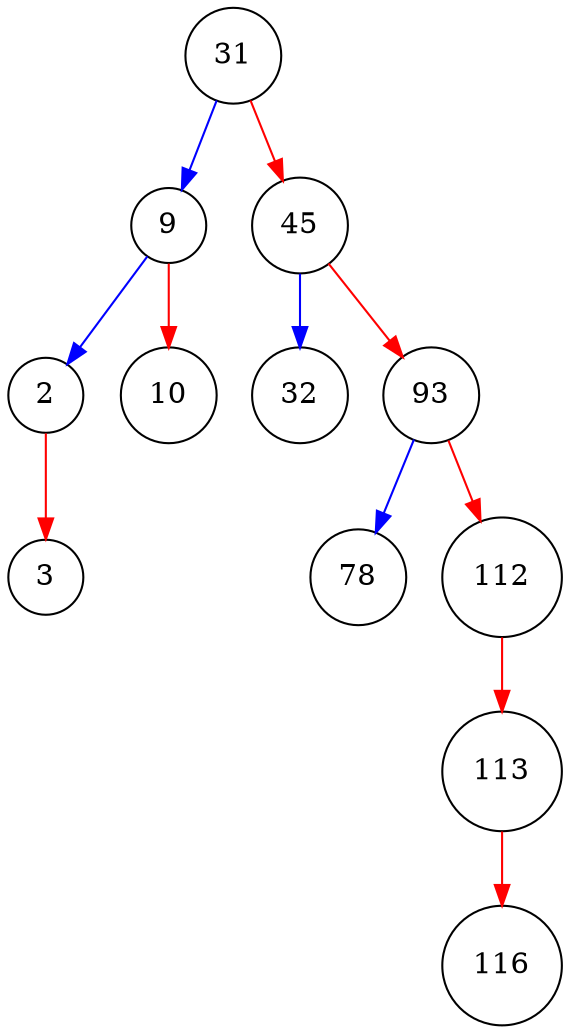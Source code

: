 digraph G {
node [shape=circle, color=black]
edge [dir=right color="red"]
	2->3
edge [dir=right color="blue"]
	9->2
edge [dir=right color="red"]
	9->10
edge [dir=right color="blue"]
	31->9
edge [dir=right color="blue"]
	45->32
edge [dir=right color="blue"]
	93->78
edge [dir=right color="red"]
	113->116
edge [dir=right color="red"]
	112->113
edge [dir=right color="red"]
	93->112
edge [dir=right color="red"]
	45->93
edge [dir=right color="red"]
	31->45
}
